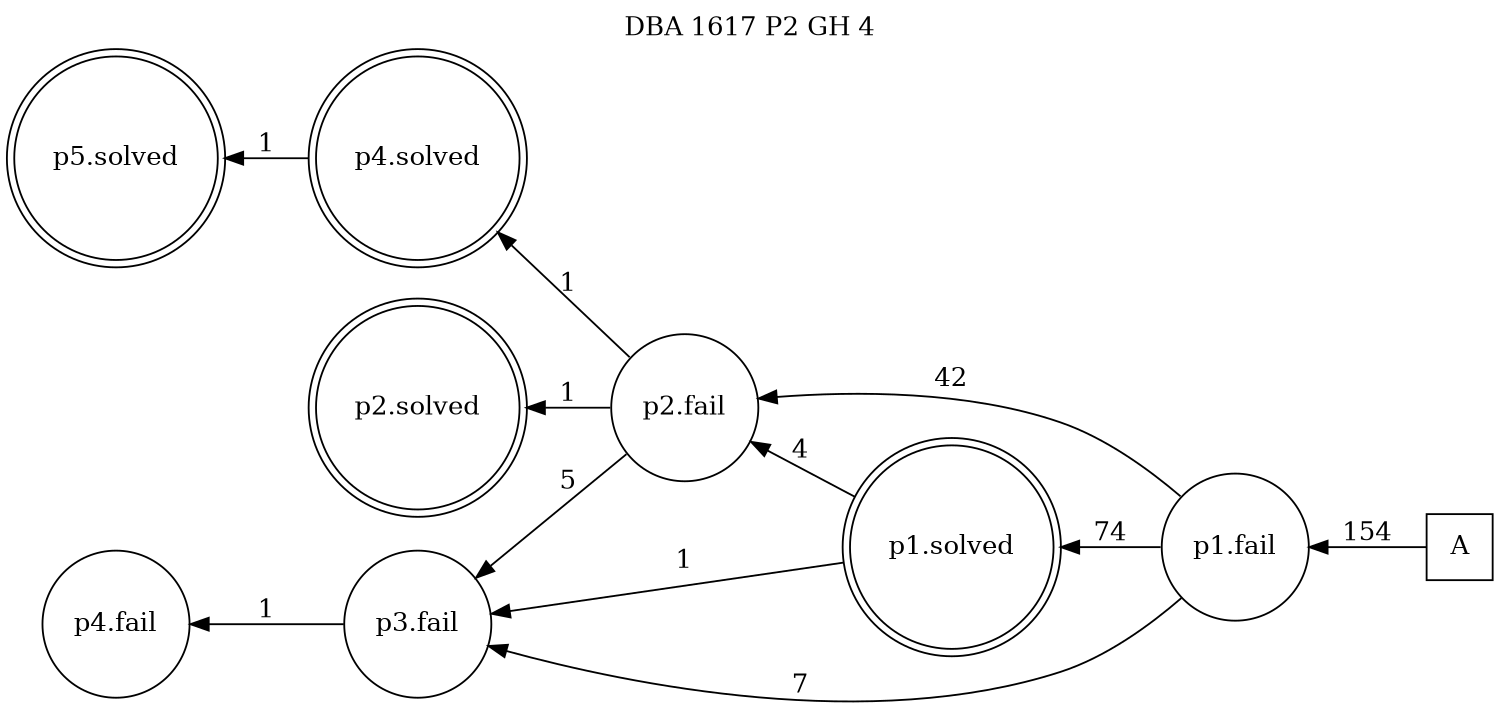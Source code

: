 digraph DBA_1617_P2_GH_4_GOOD {
labelloc="tl"
label= " DBA 1617 P2 GH 4 "
rankdir="RL";
graph [ size=" 10 , 10 !"]

"A" [shape="square" label="A"]
"p1.fail" [shape="circle" label="p1.fail"]
"p2.fail" [shape="circle" label="p2.fail"]
"p1.solved" [shape="doublecircle" label="p1.solved"]
"p3.fail" [shape="circle" label="p3.fail"]
"p2.solved" [shape="doublecircle" label="p2.solved"]
"p4.fail" [shape="circle" label="p4.fail"]
"p4.solved" [shape="doublecircle" label="p4.solved"]
"p5.solved" [shape="doublecircle" label="p5.solved"]
"A" -> "p1.fail" [ label=154]
"p1.fail" -> "p2.fail" [ label=42]
"p1.fail" -> "p1.solved" [ label=74]
"p1.fail" -> "p3.fail" [ label=7]
"p2.fail" -> "p3.fail" [ label=5]
"p2.fail" -> "p2.solved" [ label=1]
"p2.fail" -> "p4.solved" [ label=1]
"p1.solved" -> "p2.fail" [ label=4]
"p1.solved" -> "p3.fail" [ label=1]
"p3.fail" -> "p4.fail" [ label=1]
"p4.solved" -> "p5.solved" [ label=1]
}
